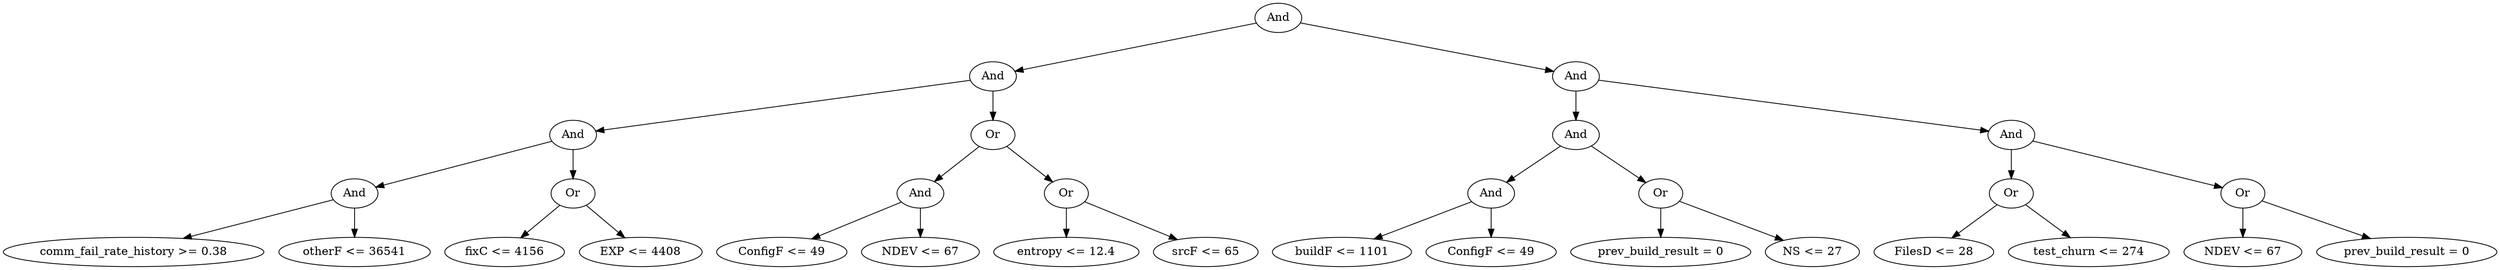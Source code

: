 digraph G {
	graph [bb="0,0,2514.1,324",
		dpi=78
	];
	node [label="\N"];
	1	 [height=0.5,
		label=And,
		pos="1291,306",
		width=0.75];
	2	 [height=0.5,
		label=And,
		pos="997.04,234",
		width=0.75];
	1 -> 2	 [pos="e,1022,240.95 1266,299.03 1213.5,286.53 1091.8,257.57 1031.8,243.28"];
	3	 [height=0.5,
		label=And,
		pos="1585,234",
		width=0.75];
	1 -> 3	 [pos="e,1560,240.95 1316.1,299.03 1368.6,286.53 1490.2,257.57 1550.3,243.28"];
	4	 [height=0.5,
		label=And,
		pos="566.04,162",
		width=0.75];
	2 -> 4	 [pos="e,592.06,167.23 971.05,228.78 897.32,216.8 686.72,182.6 601.99,168.84"];
	5	 [height=0.5,
		label=Or,
		pos="997.04,162",
		width=0.75];
	2 -> 5	 [pos="e,997.04,180.1 997.04,215.7 997.04,207.98 997.04,198.71 997.04,190.11"];
	8	 [height=0.5,
		label=And,
		pos="346.04,90",
		width=0.75];
	4 -> 8	 [pos="e,369.97,98.615 542.08,153.38 502.73,140.86 424.35,115.92 379.53,101.66"];
	9	 [height=0.5,
		label=Or,
		pos="566.04,90",
		width=0.75];
	4 -> 9	 [pos="e,566.04,108.1 566.04,143.7 566.04,135.98 566.04,126.71 566.04,118.11"];
	16	 [height=0.5,
		label="comm_fail_rate_history >= 0.38",
		pos="128.04,18",
		width=3.5566];
	8 -> 16	 [pos="e,177.18,34.778 322.29,81.376 290.01,71.01 231.2,52.127 186.72,37.843"];
	17	 [height=0.5,
		label="otherF <= 36541",
		pos="346.04,18",
		width=2.004];
	8 -> 17	 [pos="e,346.04,36.104 346.04,71.697 346.04,63.983 346.04,54.712 346.04,46.112"];
	18	 [height=0.5,
		label="fixC <= 4156",
		pos="496.04,18",
		width=1.661];
	9 -> 18	 [pos="e,512.49,35.448 551.53,74.496 542.38,65.344 530.34,53.306 519.82,42.781"];
	19	 [height=0.5,
		label="EXP <= 4408",
		pos="635.04,18",
		width=1.6971];
	9 -> 19	 [pos="e,618.83,35.448 580.34,74.496 589.36,65.344 601.22,53.306 611.6,42.781"];
	10	 [height=0.5,
		label=And,
		pos="923.04,90",
		width=0.75];
	5 -> 10	 [pos="e,937.99,105.14 982.06,146.83 971.53,136.87 957.26,123.37 945.38,112.14"];
	11	 [height=0.5,
		label=Or,
		pos="1070,90",
		width=0.75];
	5 -> 11	 [pos="e,1055.3,105.14 1011.8,146.83 1022.2,136.87 1036.3,123.37 1048,112.14"];
	20	 [height=0.5,
		label="ConfigF <= 49",
		pos="780.04,18",
		width=1.8234];
	10 -> 20	 [pos="e,810.74,34.03 901.94,78.671 880.39,68.125 846.43,51.499 819.82,38.472"];
	21	 [height=0.5,
		label="NDEV <= 67",
		pos="923.04,18",
		width=1.661];
	10 -> 21	 [pos="e,923.04,36.104 923.04,71.697 923.04,63.983 923.04,54.712 923.04,46.112"];
	22	 [height=0.5,
		label="entropy <= 12.4",
		pos="1070,18",
		width=1.9318];
	11 -> 22	 [pos="e,1070,36.104 1070,71.697 1070,63.983 1070,54.712 1070,46.112"];
	23	 [height=0.5,
		label="srcF <= 65",
		pos="1210,18",
		width=1.4443];
	11 -> 23	 [pos="e,1181.7,33.191 1091,78.52 1112.5,67.786 1146.3,50.869 1172.4,37.809"];
	6	 [height=0.5,
		label=And,
		pos="1585,162",
		width=0.75];
	3 -> 6	 [pos="e,1585,180.1 1585,215.7 1585,207.98 1585,198.71 1585,190.11"];
	7	 [height=0.5,
		label=And,
		pos="2026,162",
		width=0.75];
	3 -> 7	 [pos="e,2000.1,167.11 1611,228.88 1686,216.97 1903.6,182.44 1990,168.72"];
	12	 [height=0.5,
		label=And,
		pos="1499,90",
		width=0.75];
	6 -> 12	 [pos="e,1515.6,104.46 1568.5,147.5 1555.7,137.14 1538,122.67 1523.6,110.97"];
	13	 [height=0.5,
		label=Or,
		pos="1672,90",
		width=0.75];
	6 -> 13	 [pos="e,1655.3,104.46 1601.8,147.5 1614.7,137.14 1632.7,122.67 1647.2,110.97"];
	24	 [height=0.5,
		label="buildF <= 1101",
		pos="1348,18",
		width=1.8776];
	12 -> 24	 [pos="e,1380.2,33.904 1477.4,78.971 1454.5,68.374 1417.9,51.405 1389.5,38.217"];
	25	 [height=0.5,
		label="ConfigF <= 49",
		pos="1499,18",
		width=1.8234];
	12 -> 25	 [pos="e,1499,36.104 1499,71.697 1499,63.983 1499,54.712 1499,46.112"];
	26	 [height=0.5,
		label="prev_build_result = 0",
		pos="1672,18",
		width=2.4734];
	13 -> 26	 [pos="e,1672,36.104 1672,71.697 1672,63.983 1672,54.712 1672,46.112"];
	27	 [height=0.5,
		label="NS <= 27",
		pos="1826,18",
		width=1.2999];
	13 -> 27	 [pos="e,1797.1,32.174 1693.8,79.119 1718.2,68.033 1758.2,49.841 1787.8,36.367"];
	14	 [height=0.5,
		label=Or,
		pos="2026,90",
		width=0.75];
	7 -> 14	 [pos="e,2026,108.1 2026,143.7 2026,135.98 2026,126.71 2026,118.11"];
	15	 [height=0.5,
		label=Or,
		pos="2258,90",
		width=0.75];
	7 -> 15	 [pos="e,2234,98.26 2050.4,153.64 2092,141.08 2176.9,115.49 2224.2,101.21"];
	28	 [height=0.5,
		label="FilesD <= 28",
		pos="1949,18",
		width=1.6249];
	14 -> 28	 [pos="e,1967,35.354 2010.5,74.834 2000.1,65.462 1986.4,52.955 1974.5,42.155"];
	29	 [height=0.5,
		label="test_churn <= 274",
		pos="2103,18",
		width=2.1484];
	14 -> 29	 [pos="e,2084.8,35.606 2041.6,74.834 2051.9,65.527 2065.5,53.13 2077.3,42.382"];
	30	 [height=0.5,
		label="NDEV <= 67",
		pos="2258,18",
		width=1.661];
	15 -> 30	 [pos="e,2258,36.104 2258,71.697 2258,63.983 2258,54.712 2258,46.112"];
	31	 [height=0.5,
		label="prev_build_result = 0",
		pos="2425,18",
		width=2.4734];
	15 -> 31	 [pos="e,2388,34.507 2280.2,79.705 2305.2,69.211 2346.7,51.848 2378.8,38.374"];
}
